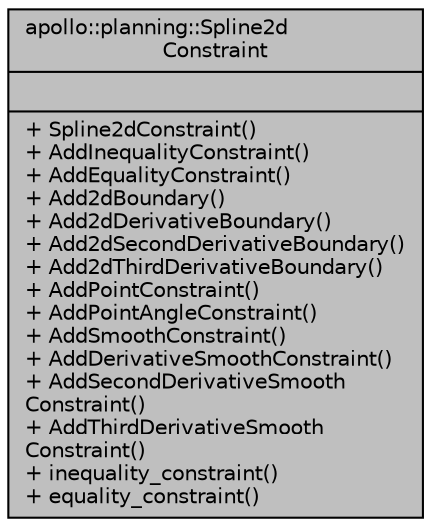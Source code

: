 digraph "apollo::planning::Spline2dConstraint"
{
  edge [fontname="Helvetica",fontsize="10",labelfontname="Helvetica",labelfontsize="10"];
  node [fontname="Helvetica",fontsize="10",shape=record];
  Node1 [label="{apollo::planning::Spline2d\lConstraint\n||+ Spline2dConstraint()\l+ AddInequalityConstraint()\l+ AddEqualityConstraint()\l+ Add2dBoundary()\l+ Add2dDerivativeBoundary()\l+ Add2dSecondDerivativeBoundary()\l+ Add2dThirdDerivativeBoundary()\l+ AddPointConstraint()\l+ AddPointAngleConstraint()\l+ AddSmoothConstraint()\l+ AddDerivativeSmoothConstraint()\l+ AddSecondDerivativeSmooth\lConstraint()\l+ AddThirdDerivativeSmooth\lConstraint()\l+ inequality_constraint()\l+ equality_constraint()\l}",height=0.2,width=0.4,color="black", fillcolor="grey75", style="filled" fontcolor="black"];
}
